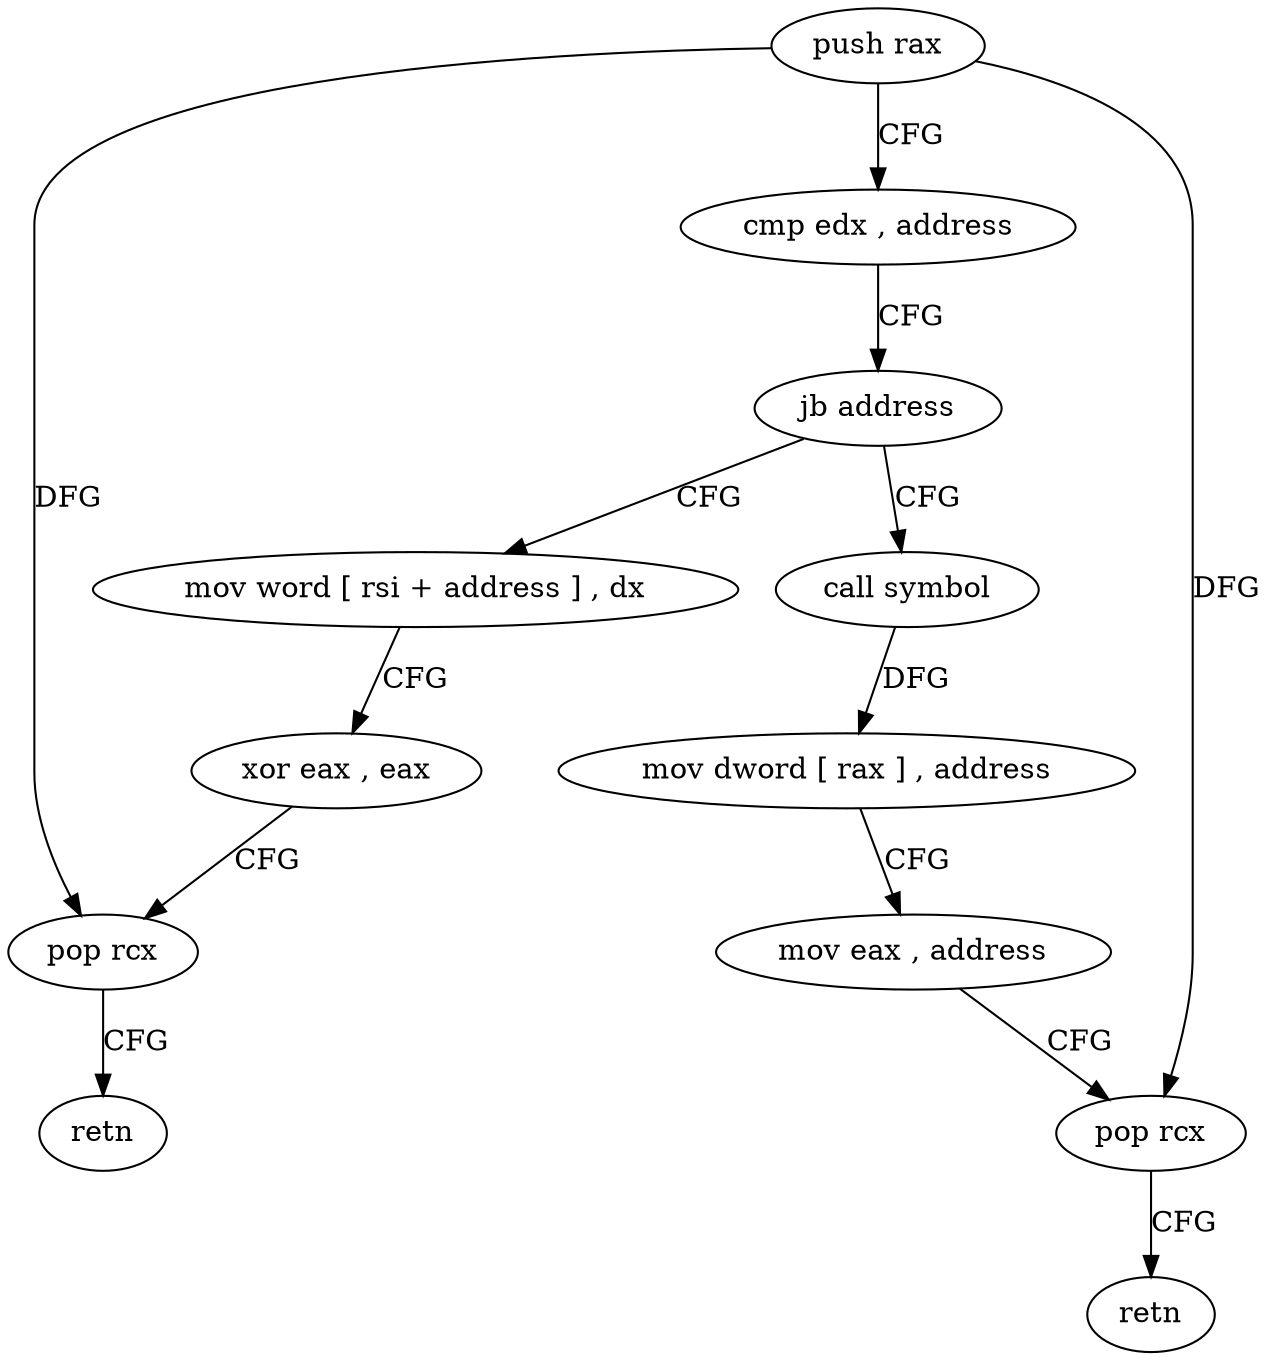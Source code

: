 digraph "func" {
"4214944" [label = "push rax" ]
"4214945" [label = "cmp edx , address" ]
"4214948" [label = "jb address" ]
"4214968" [label = "mov word [ rsi + address ] , dx" ]
"4214950" [label = "call symbol" ]
"4214972" [label = "xor eax , eax" ]
"4214974" [label = "pop rcx" ]
"4214975" [label = "retn" ]
"4214955" [label = "mov dword [ rax ] , address" ]
"4214961" [label = "mov eax , address" ]
"4214966" [label = "pop rcx" ]
"4214967" [label = "retn" ]
"4214944" -> "4214945" [ label = "CFG" ]
"4214944" -> "4214974" [ label = "DFG" ]
"4214944" -> "4214966" [ label = "DFG" ]
"4214945" -> "4214948" [ label = "CFG" ]
"4214948" -> "4214968" [ label = "CFG" ]
"4214948" -> "4214950" [ label = "CFG" ]
"4214968" -> "4214972" [ label = "CFG" ]
"4214950" -> "4214955" [ label = "DFG" ]
"4214972" -> "4214974" [ label = "CFG" ]
"4214974" -> "4214975" [ label = "CFG" ]
"4214955" -> "4214961" [ label = "CFG" ]
"4214961" -> "4214966" [ label = "CFG" ]
"4214966" -> "4214967" [ label = "CFG" ]
}
